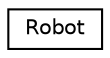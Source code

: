 digraph "Graphical Class Hierarchy"
{
 // LATEX_PDF_SIZE
  edge [fontname="Helvetica",fontsize="10",labelfontname="Helvetica",labelfontsize="10"];
  node [fontname="Helvetica",fontsize="10",shape=record];
  rankdir="LR";
  Node0 [label="Robot",height=0.2,width=0.4,color="black", fillcolor="white", style="filled",URL="$classRobot.html",tooltip=" "];
}
